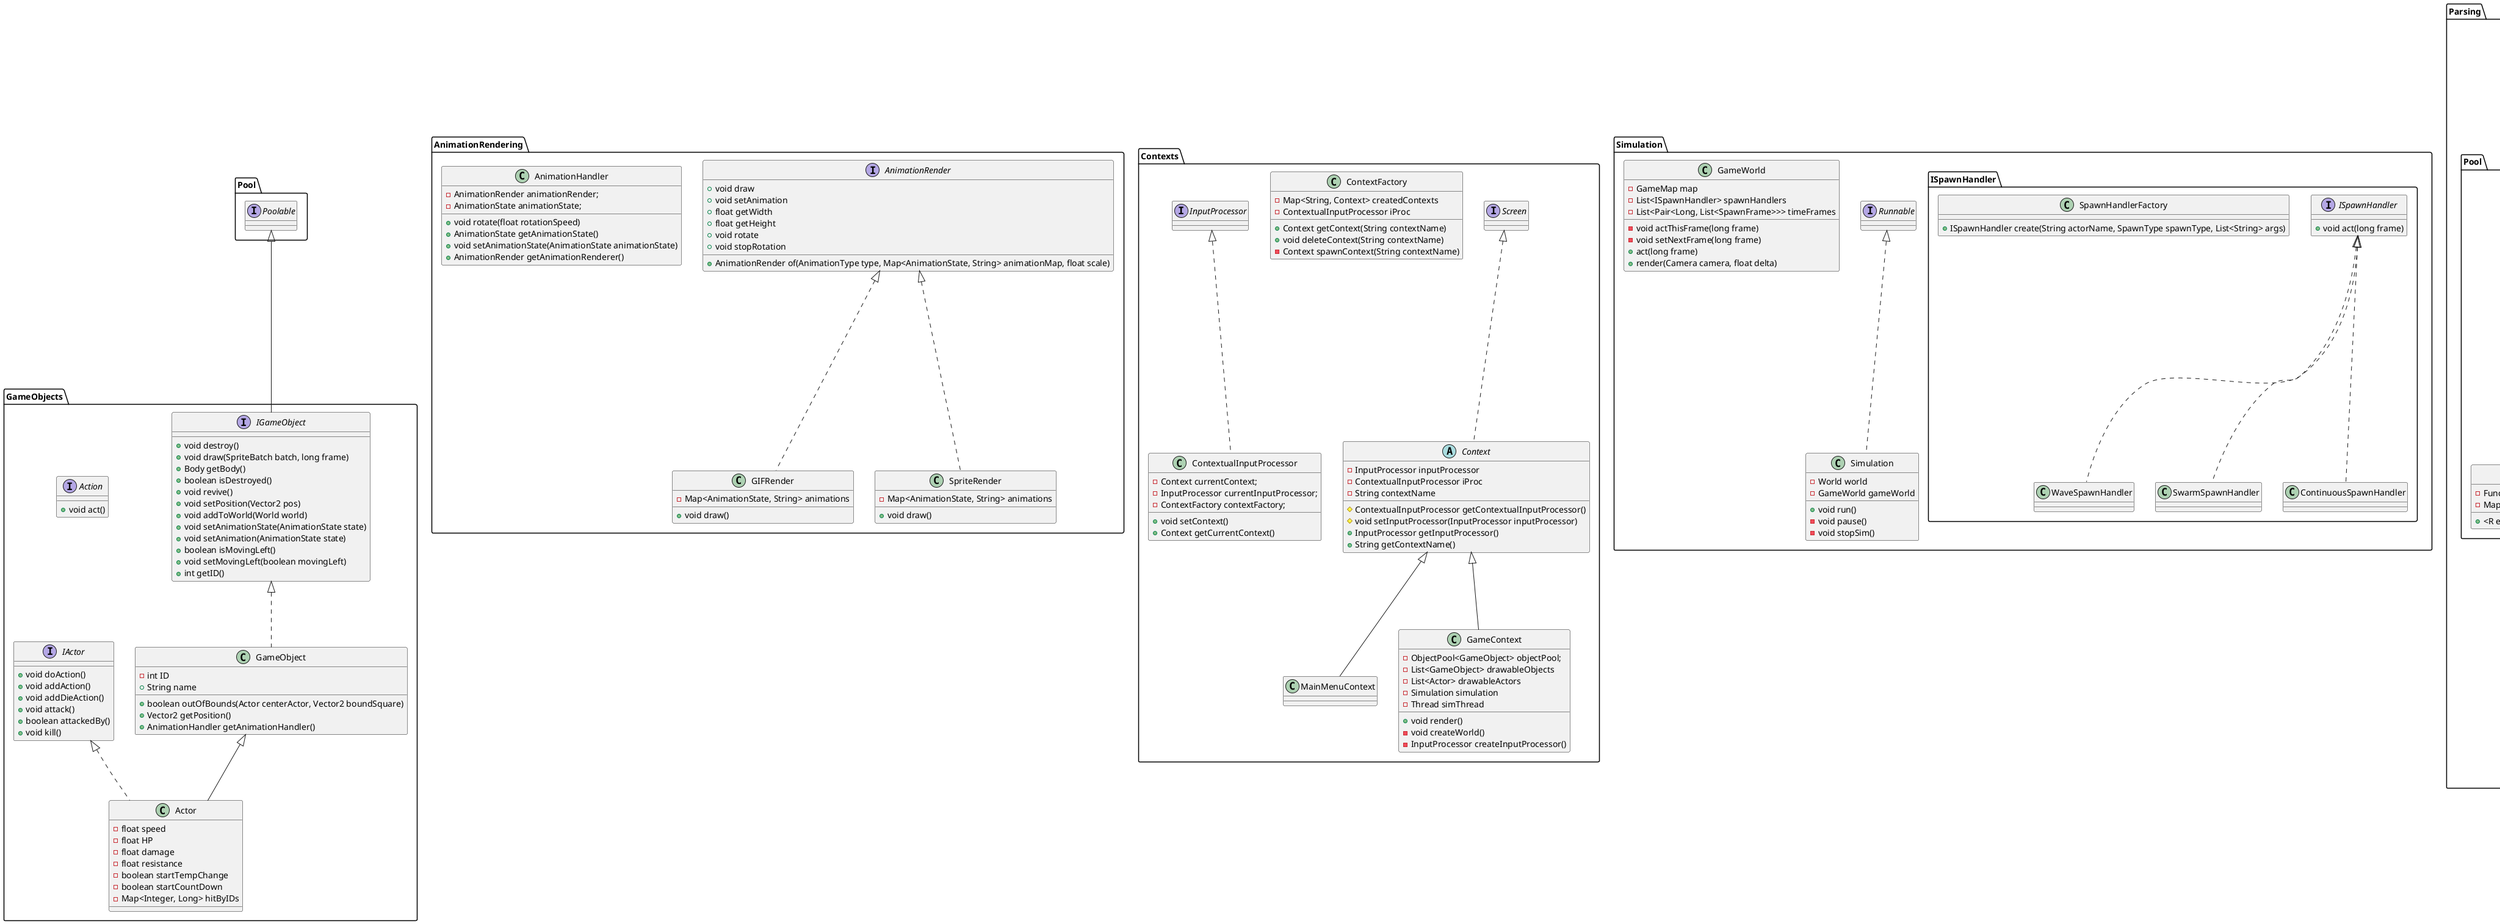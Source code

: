 @startuml
package GameObjects {

    interface IGameObject extends .Pool.Poolable {
        +void destroy()
        +void draw(SpriteBatch batch, long frame)
        +Body getBody()
        +boolean isDestroyed()
        +void revive()
        +void setPosition(Vector2 pos)
        +void addToWorld(World world)
        +void setAnimationState(AnimationState state)
        +void setAnimation(AnimationState state)
        +boolean isMovingLeft()
        +void setMovingLeft(boolean movingLeft)
        +int getID()
    }

    class GameObject implements IGameObject {
        -int ID
        +String name

        +boolean outOfBounds(Actor centerActor, Vector2 boundSquare)
        +Vector2 getPosition()
        +AnimationHandler getAnimationHandler()
    }

    interface IActor {
        +void doAction()
        +void addAction()
        +void addDieAction()
        +void attack()
        +boolean attackedBy()
        +void kill()
    }

    class Actor extends GameObject implements IActor {
        -float speed
        -float HP
        -float damage
        -float resistance
        -boolean startTempChange
        -boolean startCountDown
        -Map<Integer, Long> hitByIDs
    }

    interface Action {
        +void act()
    }

}


package AnimationRendering {
    interface AnimationRender {
        +void draw
        +void setAnimation
        +float getWidth
        +float getHeight
        +void rotate
        +void stopRotation

        +AnimationRender of(AnimationType type, Map<AnimationState, String> animationMap, float scale)
    }

    class GIFRender implements AnimationRender {
        -Map<AnimationState, String> animations
        +void draw()
    }

    class SpriteRender implements AnimationRender {
        -Map<AnimationState, String> animations
        +void draw()
    }

    class AnimationHandler {
        -AnimationRender animationRender;
        -AnimationState animationState;

        +void rotate(float rotationSpeed)
        +AnimationState getAnimationState()
        +void setAnimationState(AnimationState animationState)
        +AnimationRender getAnimationRenderer()

    }
}
package Contexts{
    interface Screen {}

    abstract class Context implements Screen {
        - InputProcessor inputProcessor
        - ContextualInputProcessor iProc
        - String contextName

        # ContextualInputProcessor getContextualInputProcessor()
        # void setInputProcessor(InputProcessor inputProcessor)
        + InputProcessor getInputProcessor()
        + String getContextName()
    }

    class ContextFactory {
        -Map<String, Context> createdContexts
        -ContextualInputProcessor iProc

        + Context getContext(String contextName)
        + void deleteContext(String contextName)
        - Context spawnContext(String contextName)
    }

    class MainMenuContext extends Context{}

    class GameContext extends Context {
        - ObjectPool<GameObject> objectPool;
        - List<GameObject> drawableObjects
        - List<Actor> drawableActors
        - Simulation simulation
        - Thread simThread

        + void render()
        - void createWorld()
        - InputProcessor createInputProcessor()
    }

    interface InputProcessor{}

    class ContextualInputProcessor implements InputProcessor{
        - Context currentContext;
        - InputProcessor currentInputProcessor;
        - ContextFactory contextFactory;
        + void setContext()
        + Context getCurrentContext()

    }
}


package Simulation {
    class Simulation implements Runnable {
        -World world
        -GameWorld gameWorld

        + void run()
        - void pause()
        - void stopSim()
    }

    class GameWorld {
        - GameMap map
        - List<ISpawnHandler> spawnHandlers
        - List<Pair<Long, List<SpawnFrame>>> timeFrames

        - void actThisFrame(long frame)
        - void setNextFrame(long frame)
        + act(long frame)
        + render(Camera camera, float delta)
    }

    package ISpawnHandler {
        interface ISpawnHandler {
            + void act(long frame)
        }

        class SpawnHandlerFactory {
            + ISpawnHandler create(String actorName, SpawnType spawnType, List<String> args)
        }

        class WaveSpawnHandler implements ISpawnHandler {}
        class SwarmSpawnHandler implements ISpawnHandler {}
        class ContinuousSpawnHandler implements ISpawnHandler {}
    }

}

package Parsing {
    package Stream {
        interface Streamable<T> {
            + Streamable<T> copy()
            + T getCurrent()
            + T next()
            + boolean atEOF()
            + void reset()
            + int getLine()
            + int getLinePos()
            + String getDebugInfo()
        }

        class CharArrayStream implements Streamable<Character> {
            - char[] text
            - int head
        }


    abstract class GenericParser<StreamType, ReturnType> {
        - Function<List<StreamType>, ReturnType> wrapper
        - Function<String, List<StreamType>> stringToList
        + Streamable<StreamType> stream

        - ReturnType wrap(StreamType... cs)
        - ReturnType wrap(List<StreamType> ls)

        + ReturnType next()
        + void reset()
        + <T> T Try()
        + <T> T choose()
        + ReturnType parseUntilLiteral()
        + ReturnType parseLiteral()
        + ReturnType parseStringLiteral()
        + <T> List<T> many()
        + <T> List<T> some()
        + ReturnType parseLiteralFromFunction()
        + ReturnType parseStringFromFunction()
        + <T> T strip()
        + <T> T undo()
        + <T> T orElse()
        + <T> T error()
        + <T> Optional<T> test()
        + <T> void shouldError()
        + <T> void Void()
        + void parseEOF()
    }

    class TextParser extends GenericParser<Character, String> {
        + String letter()
        + String letters()
        + String number()
        + String numbers()
        + String space()
        + String skipLine()
        + String parseEmptyLine()
        + String parseNewLineLiteral()
    }

    class MapParser extends TextParser {
        - Map<String, String> defines
        - List<Pair<Long, List<SpawnFrame>>> timeFrames
        - List<String> includes

        + Map<String, String> doParseDefines()
        + List<String> doParseIncludes()
        + List<Pair<Long, List<SpawnFrame>>> doParseTimeFrames()
        - Map<String, String> parseDefines()
        - List<String> parseIncludes()
        - List<Pair<Long, List<SpawnFrame>>>  parseTimeFrames()
        - List<SpawnFrame> parseFrameBody()
    }


    class ObjectDefineParser extends TextParser {
        + Map<String, Variable> variables

        + Map<String, Variable> parseDocument()
        - Pair<String, Variable> parseVariable()
        - ActorDefinition parseActor()
        - ObjectDefinition parseObject()
        - AnimationDefinition parseAnimation()
        - StructureDefinition parseStructure()
        - StatsDefinition parseStats()
        - ShapeDefinition parseShape()
        - List<Pair<String, String>> parseDefinitionBody(Set<String> legalDefines)
    }

}

package Pool {
    interface Poolable {
        + void put()
        + void get()
        + String getName()
    }

    interface IPool<T extends Poolable> {
        + T get(String name)
        + List<T> get(String name, int num)
        + void returnToPool(T object)
        + SmallPool<T> getSmallPool(String name)
    }

    class ObjectPool implements IPool<T> {
        - Function<String, T> factory
        - Map<String, IPool<T>> objectPool

        + <R extends T> ObjectPool<R> createSubPool(Function<String, R> factory)
    }

    class SmallPool implements IPool<T> {
        - Supplier<T> factory
        - String name
        - Queue<T> pool
    }
}

@enduml